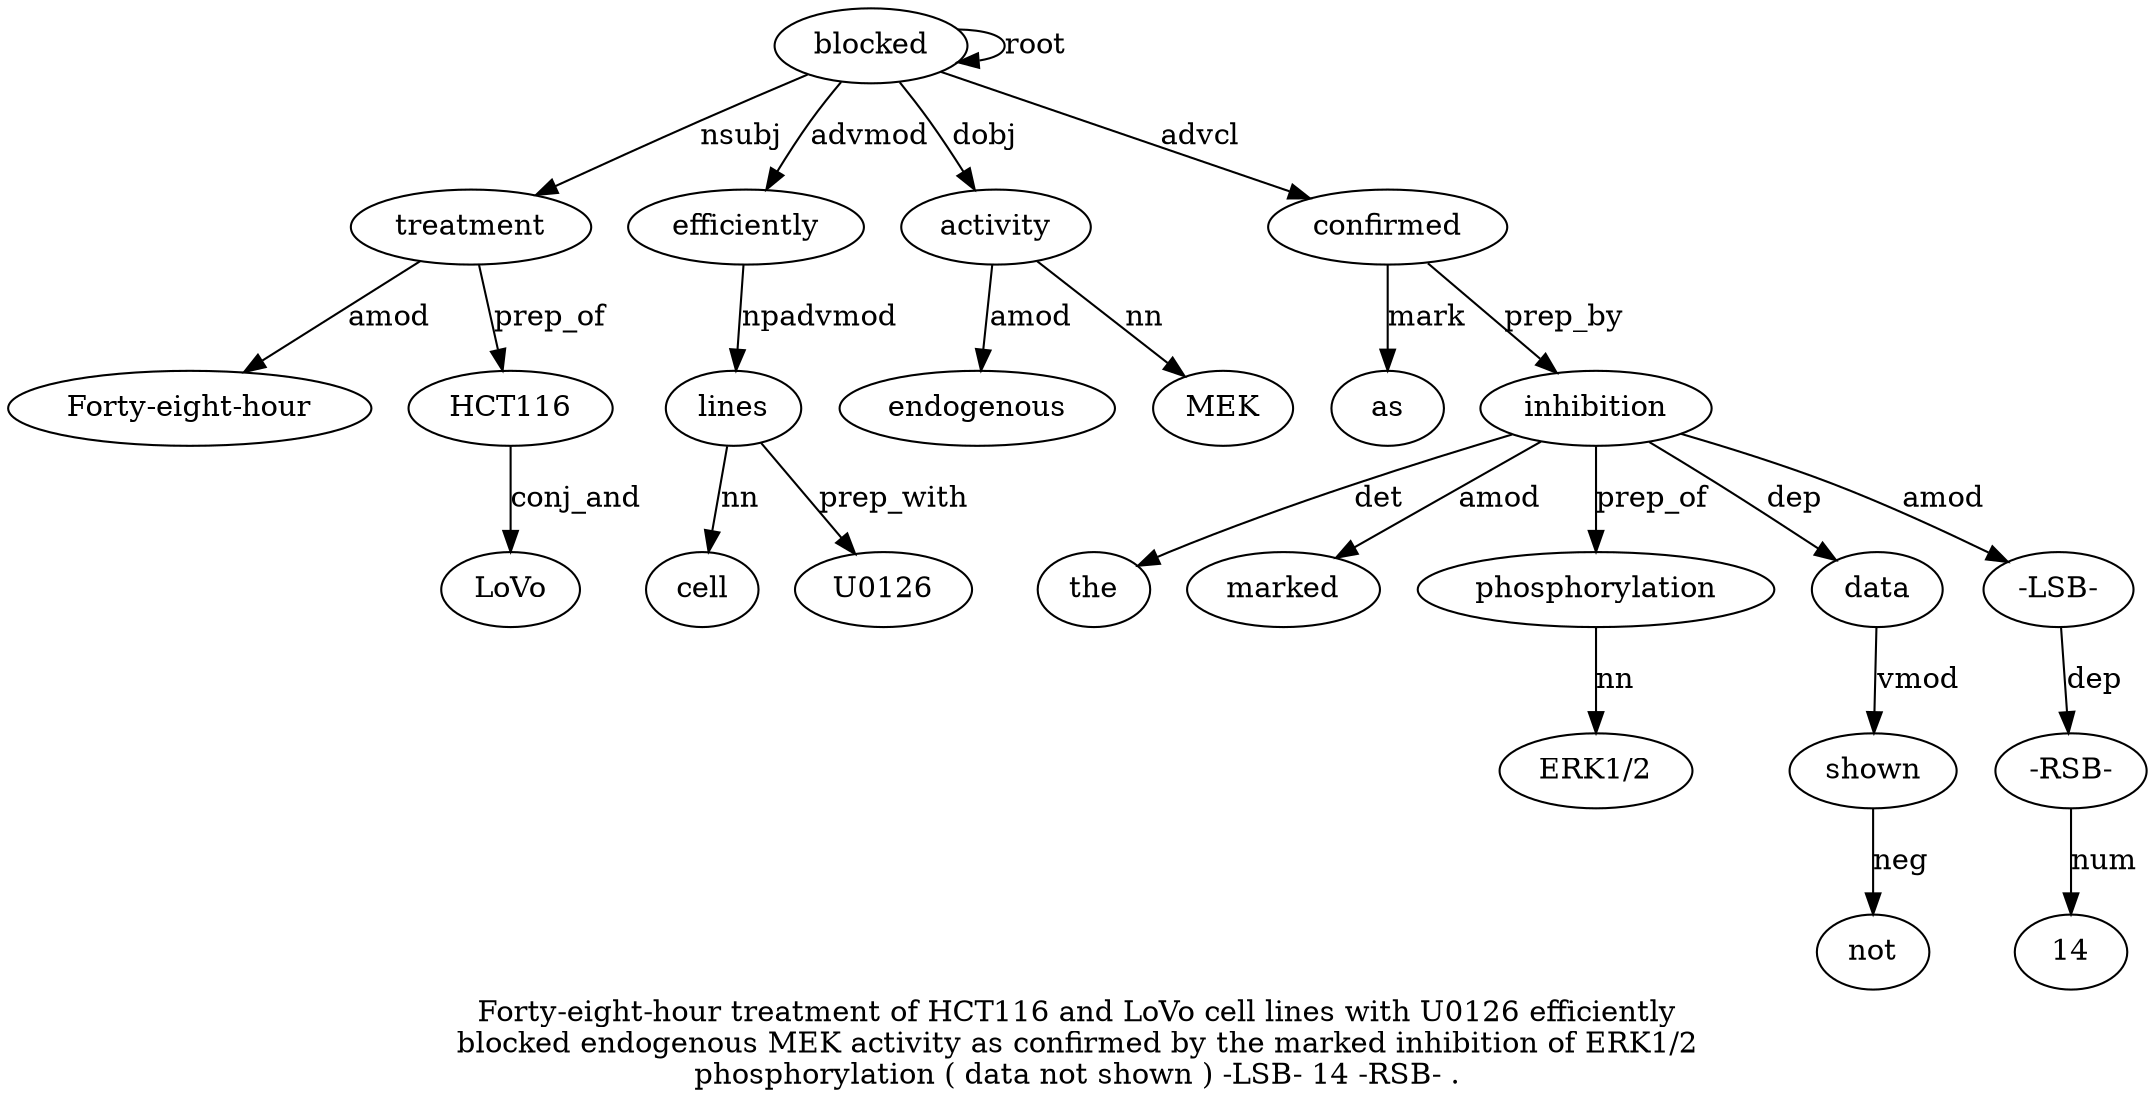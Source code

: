 digraph "Forty-eight-hour treatment of HCT116 and LoVo cell lines with U0126 efficiently blocked endogenous MEK activity as confirmed by the marked inhibition of ERK1/2 phosphorylation ( data not shown ) -LSB- 14 -RSB- ." {
label="Forty-eight-hour treatment of HCT116 and LoVo cell lines with U0126 efficiently
blocked endogenous MEK activity as confirmed by the marked inhibition of ERK1/2
phosphorylation ( data not shown ) -LSB- 14 -RSB- .";
treatment2 [style=filled, fillcolor=white, label=treatment];
"Forty-eight-hour1" [style=filled, fillcolor=white, label="Forty-eight-hour"];
treatment2 -> "Forty-eight-hour1"  [label=amod];
blocked12 [style=filled, fillcolor=white, label=blocked];
blocked12 -> treatment2  [label=nsubj];
HCT1164 [style=filled, fillcolor=white, label=HCT116];
treatment2 -> HCT1164  [label=prep_of];
LoVo6 [style=filled, fillcolor=white, label=LoVo];
HCT1164 -> LoVo6  [label=conj_and];
lines8 [style=filled, fillcolor=white, label=lines];
cell7 [style=filled, fillcolor=white, label=cell];
lines8 -> cell7  [label=nn];
efficiently11 [style=filled, fillcolor=white, label=efficiently];
efficiently11 -> lines8  [label=npadvmod];
U0126 [style=filled, fillcolor=white, label=U0126];
lines8 -> U0126  [label=prep_with];
blocked12 -> efficiently11  [label=advmod];
blocked12 -> blocked12  [label=root];
activity15 [style=filled, fillcolor=white, label=activity];
endogenous13 [style=filled, fillcolor=white, label=endogenous];
activity15 -> endogenous13  [label=amod];
MEK14 [style=filled, fillcolor=white, label=MEK];
activity15 -> MEK14  [label=nn];
blocked12 -> activity15  [label=dobj];
confirmed17 [style=filled, fillcolor=white, label=confirmed];
as16 [style=filled, fillcolor=white, label=as];
confirmed17 -> as16  [label=mark];
blocked12 -> confirmed17  [label=advcl];
inhibition21 [style=filled, fillcolor=white, label=inhibition];
the19 [style=filled, fillcolor=white, label=the];
inhibition21 -> the19  [label=det];
marked20 [style=filled, fillcolor=white, label=marked];
inhibition21 -> marked20  [label=amod];
confirmed17 -> inhibition21  [label=prep_by];
phosphorylation24 [style=filled, fillcolor=white, label=phosphorylation];
"ERK1/223" [style=filled, fillcolor=white, label="ERK1/2"];
phosphorylation24 -> "ERK1/223"  [label=nn];
inhibition21 -> phosphorylation24  [label=prep_of];
data26 [style=filled, fillcolor=white, label=data];
inhibition21 -> data26  [label=dep];
shown28 [style=filled, fillcolor=white, label=shown];
not27 [style=filled, fillcolor=white, label=not];
shown28 -> not27  [label=neg];
data26 -> shown28  [label=vmod];
"-LSB-30" [style=filled, fillcolor=white, label="-LSB-"];
inhibition21 -> "-LSB-30"  [label=amod];
"-RSB-32" [style=filled, fillcolor=white, label="-RSB-"];
143 [style=filled, fillcolor=white, label=14];
"-RSB-32" -> 143  [label=num];
"-LSB-30" -> "-RSB-32"  [label=dep];
}
